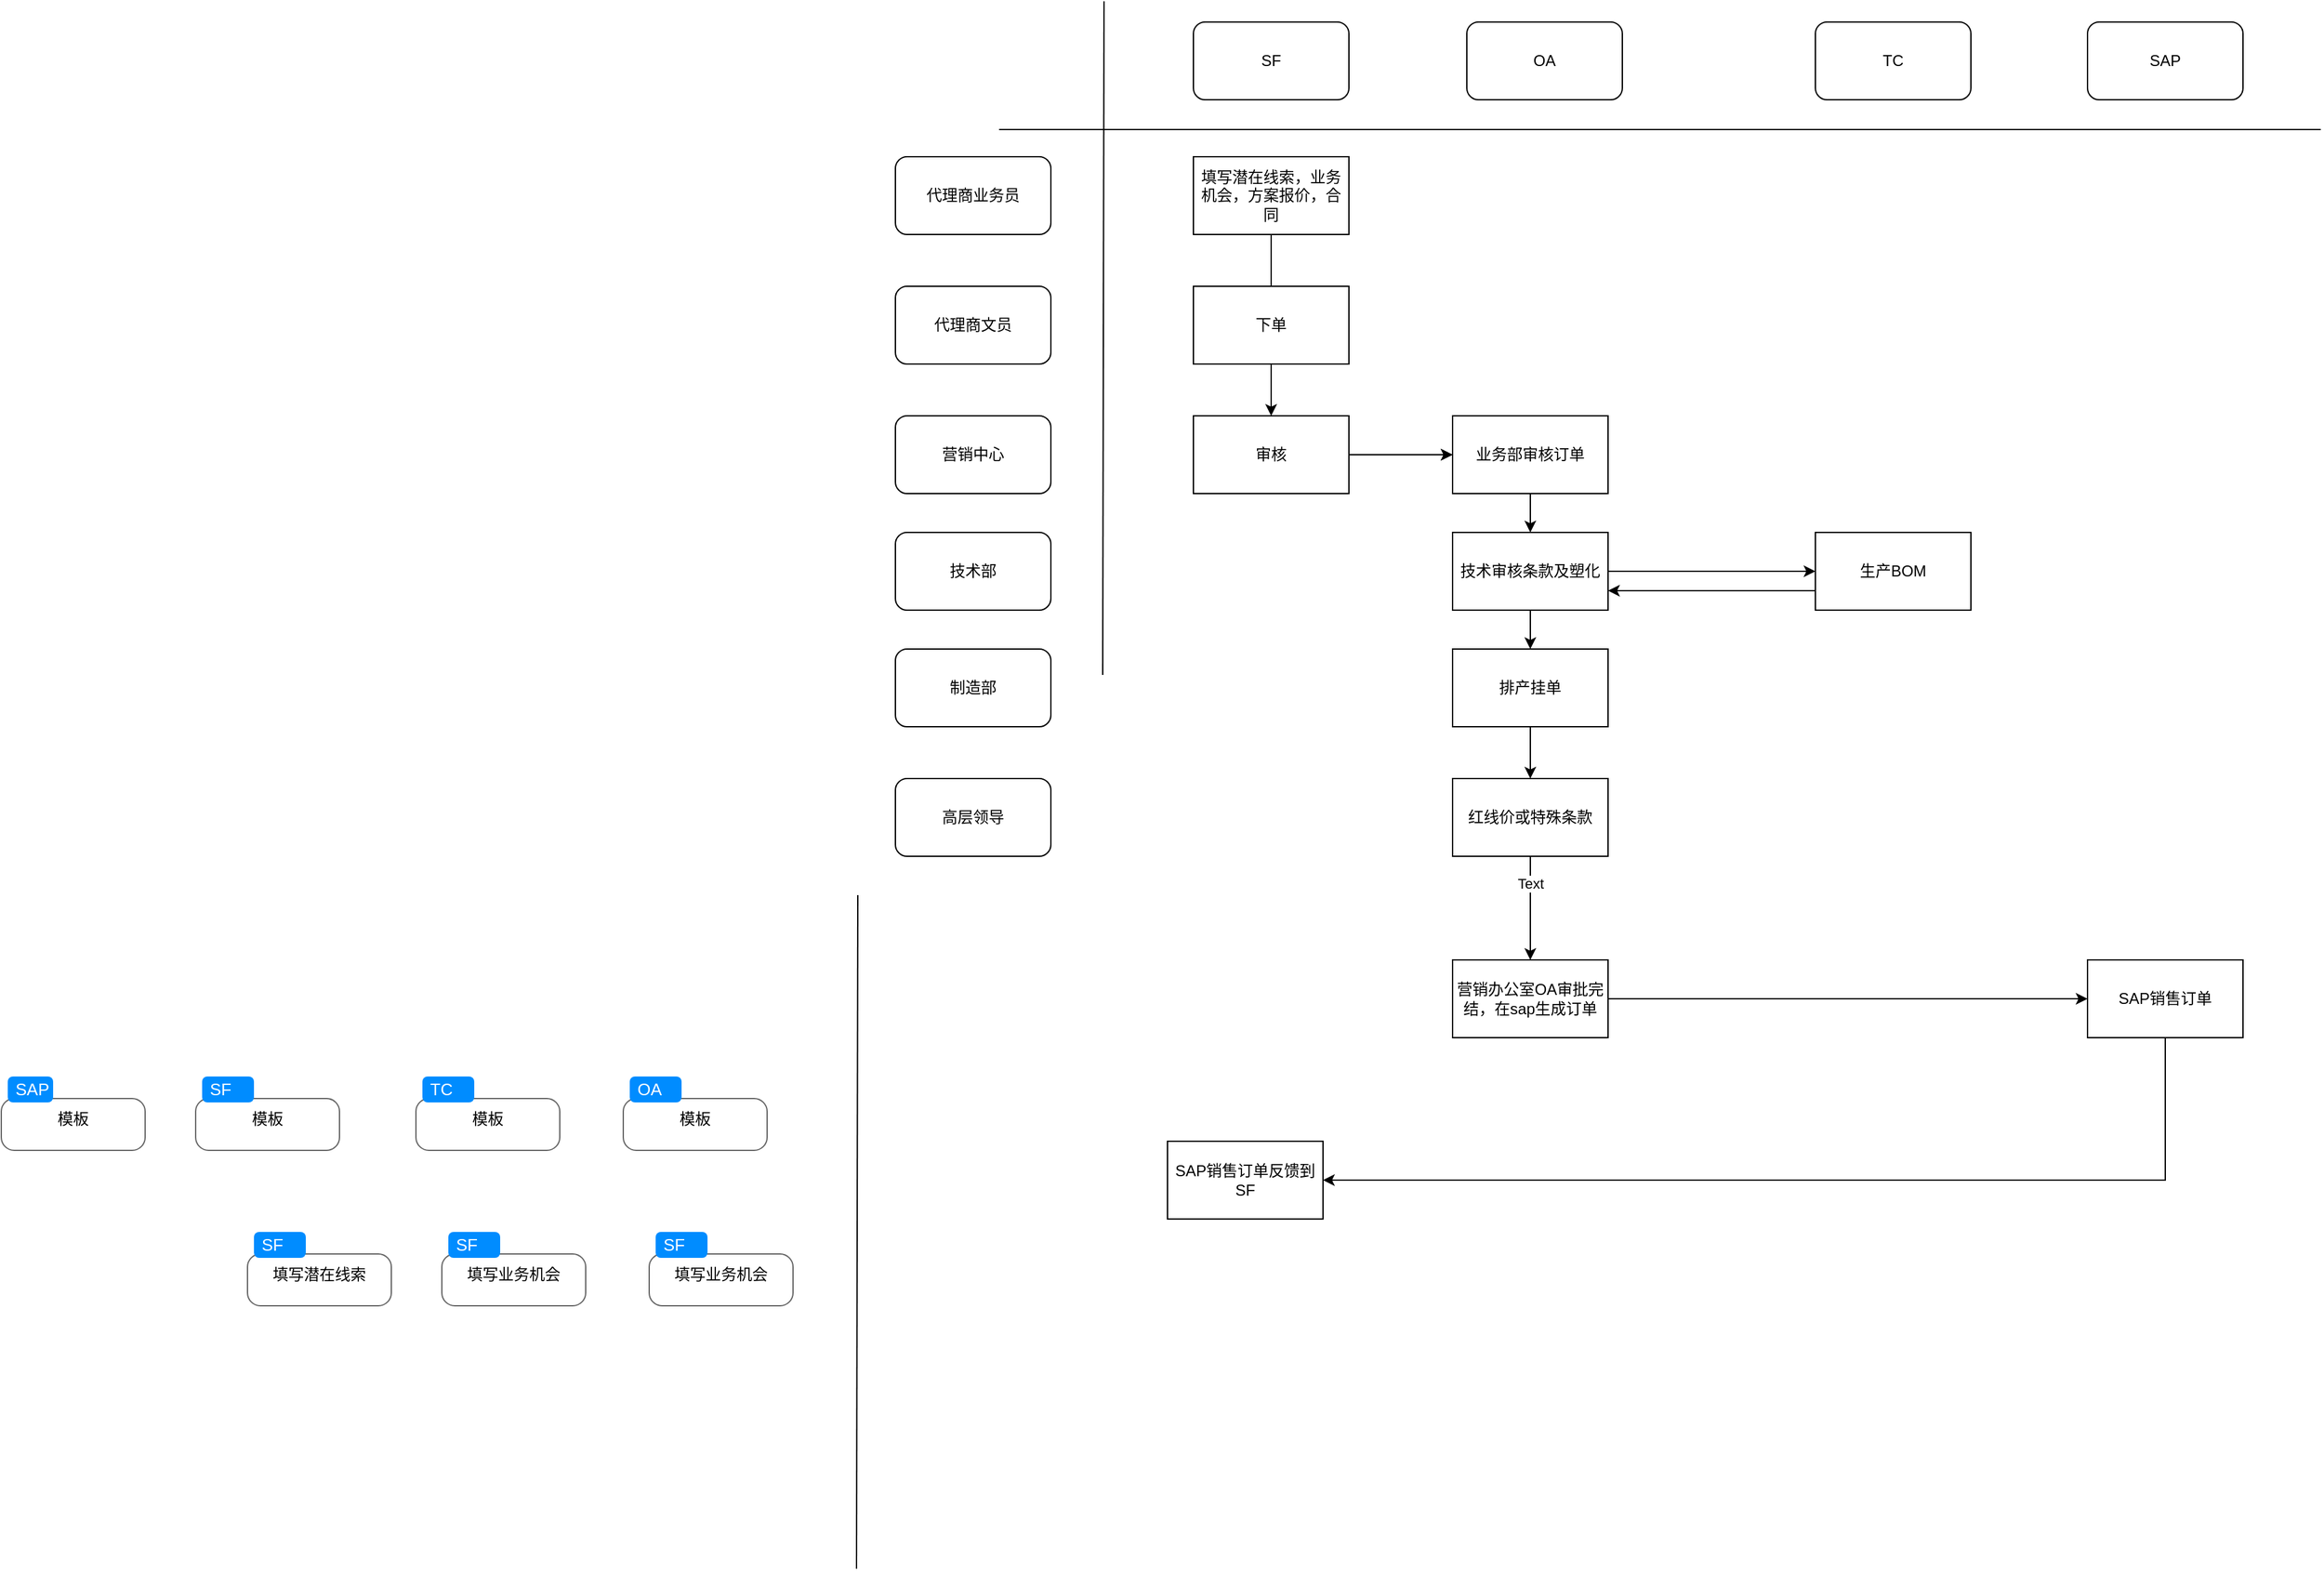 <mxfile version="14.6.1" type="github">
  <diagram id="KoMFrAyxFCFRoVh_BOyE" name="Page-1">
    <mxGraphModel dx="2021" dy="1045" grid="1" gridSize="10" guides="1" tooltips="1" connect="1" arrows="1" fold="1" page="0" pageScale="1" pageWidth="827" pageHeight="1169" math="0" shadow="0">
      <root>
        <mxCell id="0" />
        <mxCell id="1" parent="0" />
        <mxCell id="3frUoIERfnBwtW1OnRKV-5" value="" style="endArrow=none;html=1;" parent="1" edge="1">
          <mxGeometry width="50" height="50" relative="1" as="geometry">
            <mxPoint x="-10" y="89" as="sourcePoint" />
            <mxPoint x="1010" y="89" as="targetPoint" />
          </mxGeometry>
        </mxCell>
        <mxCell id="3frUoIERfnBwtW1OnRKV-6" value="SF" style="rounded=1;whiteSpace=wrap;html=1;" parent="1" vertex="1">
          <mxGeometry x="140" y="6" width="120" height="60" as="geometry" />
        </mxCell>
        <mxCell id="3frUoIERfnBwtW1OnRKV-7" value="OA" style="rounded=1;whiteSpace=wrap;html=1;" parent="1" vertex="1">
          <mxGeometry x="351" y="6" width="120" height="60" as="geometry" />
        </mxCell>
        <mxCell id="3frUoIERfnBwtW1OnRKV-8" value="SAP" style="rounded=1;whiteSpace=wrap;html=1;" parent="1" vertex="1">
          <mxGeometry x="830" y="6" width="120" height="60" as="geometry" />
        </mxCell>
        <mxCell id="3frUoIERfnBwtW1OnRKV-9" value="TC" style="rounded=1;whiteSpace=wrap;html=1;" parent="1" vertex="1">
          <mxGeometry x="620" y="6" width="120" height="60" as="geometry" />
        </mxCell>
        <mxCell id="3frUoIERfnBwtW1OnRKV-10" value="" style="endArrow=none;html=1;" parent="1" edge="1">
          <mxGeometry width="50" height="50" relative="1" as="geometry">
            <mxPoint x="70" y="510" as="sourcePoint" />
            <mxPoint x="71" y="-10" as="targetPoint" />
          </mxGeometry>
        </mxCell>
        <mxCell id="3frUoIERfnBwtW1OnRKV-11" value="代理商业务员" style="rounded=1;whiteSpace=wrap;html=1;" parent="1" vertex="1">
          <mxGeometry x="-90" y="110" width="120" height="60" as="geometry" />
        </mxCell>
        <mxCell id="1v-ZqOwpjgkjk78gl3Ua-7" value="" style="edgeStyle=orthogonalEdgeStyle;rounded=0;orthogonalLoop=1;jettySize=auto;html=1;" edge="1" parent="1" source="3frUoIERfnBwtW1OnRKV-12" target="1v-ZqOwpjgkjk78gl3Ua-5">
          <mxGeometry relative="1" as="geometry" />
        </mxCell>
        <mxCell id="3frUoIERfnBwtW1OnRKV-12" value="填写潜在线索，业务机会，方案报价，合同" style="rounded=0;whiteSpace=wrap;html=1;" parent="1" vertex="1">
          <mxGeometry x="140" y="110" width="120" height="60" as="geometry" />
        </mxCell>
        <mxCell id="3frUoIERfnBwtW1OnRKV-28" value="模板" style="shape=mxgraph.mockup.containers.marginRect;rectMarginTop=10;strokeColor=#666666;strokeWidth=1;dashed=0;rounded=1;arcSize=5;recursiveResize=0;verticalAlign=middle;align=center;" parent="1" vertex="1">
          <mxGeometry x="-780" y="827" width="111" height="50" as="geometry" />
        </mxCell>
        <mxCell id="3frUoIERfnBwtW1OnRKV-29" value="SAP" style="shape=rect;strokeColor=none;fillColor=#008cff;strokeWidth=1;dashed=0;rounded=1;arcSize=20;fontColor=#ffffff;fontSize=13;spacing=2;spacingTop=-2;align=left;autosize=1;spacingLeft=4;resizeWidth=0;resizeHeight=0;perimeter=none;" parent="3frUoIERfnBwtW1OnRKV-28" vertex="1">
          <mxGeometry x="5" y="-7" width="35" height="20" as="geometry" />
        </mxCell>
        <mxCell id="3frUoIERfnBwtW1OnRKV-32" value="模板" style="shape=mxgraph.mockup.containers.marginRect;rectMarginTop=10;strokeColor=#666666;strokeWidth=1;dashed=0;rounded=1;arcSize=5;recursiveResize=0;verticalAlign=middle;align=center;" parent="1" vertex="1">
          <mxGeometry x="-630" y="827" width="111" height="50" as="geometry" />
        </mxCell>
        <mxCell id="3frUoIERfnBwtW1OnRKV-33" value="SF" style="shape=rect;strokeColor=none;fillColor=#008cff;strokeWidth=1;dashed=0;rounded=1;arcSize=20;fontColor=#ffffff;fontSize=13;spacing=2;spacingTop=-2;align=left;autosize=1;spacingLeft=4;resizeWidth=0;resizeHeight=0;perimeter=none;" parent="3frUoIERfnBwtW1OnRKV-32" vertex="1">
          <mxGeometry x="5" y="-7" width="40" height="20" as="geometry" />
        </mxCell>
        <mxCell id="3frUoIERfnBwtW1OnRKV-34" value="模板" style="shape=mxgraph.mockup.containers.marginRect;rectMarginTop=10;strokeColor=#666666;strokeWidth=1;dashed=0;rounded=1;arcSize=5;recursiveResize=0;verticalAlign=middle;align=center;" parent="1" vertex="1">
          <mxGeometry x="-460" y="827" width="111" height="50" as="geometry" />
        </mxCell>
        <mxCell id="3frUoIERfnBwtW1OnRKV-35" value="TC" style="shape=rect;strokeColor=none;fillColor=#008cff;strokeWidth=1;dashed=0;rounded=1;arcSize=20;fontColor=#ffffff;fontSize=13;spacing=2;spacingTop=-2;align=left;autosize=1;spacingLeft=4;resizeWidth=0;resizeHeight=0;perimeter=none;" parent="3frUoIERfnBwtW1OnRKV-34" vertex="1">
          <mxGeometry x="5" y="-7" width="40" height="20" as="geometry" />
        </mxCell>
        <mxCell id="3frUoIERfnBwtW1OnRKV-36" value="模板" style="shape=mxgraph.mockup.containers.marginRect;rectMarginTop=10;strokeColor=#666666;strokeWidth=1;dashed=0;rounded=1;arcSize=5;recursiveResize=0;verticalAlign=middle;align=center;" parent="1" vertex="1">
          <mxGeometry x="-300" y="827" width="111" height="50" as="geometry" />
        </mxCell>
        <mxCell id="3frUoIERfnBwtW1OnRKV-37" value="OA" style="shape=rect;strokeColor=none;fillColor=#008cff;strokeWidth=1;dashed=0;rounded=1;arcSize=20;fontColor=#ffffff;fontSize=13;spacing=2;spacingTop=-2;align=left;autosize=1;spacingLeft=4;resizeWidth=0;resizeHeight=0;perimeter=none;" parent="3frUoIERfnBwtW1OnRKV-36" vertex="1">
          <mxGeometry x="5" y="-7" width="40" height="20" as="geometry" />
        </mxCell>
        <mxCell id="3frUoIERfnBwtW1OnRKV-38" value="填写潜在线索" style="shape=mxgraph.mockup.containers.marginRect;rectMarginTop=10;strokeColor=#666666;strokeWidth=1;dashed=0;rounded=1;arcSize=5;recursiveResize=0;verticalAlign=middle;align=center;" parent="1" vertex="1">
          <mxGeometry x="-590" y="947" width="111" height="50" as="geometry" />
        </mxCell>
        <mxCell id="3frUoIERfnBwtW1OnRKV-39" value="SF" style="shape=rect;strokeColor=none;fillColor=#008cff;strokeWidth=1;dashed=0;rounded=1;arcSize=20;fontColor=#ffffff;fontSize=13;spacing=2;spacingTop=-2;align=left;autosize=1;spacingLeft=4;resizeWidth=0;resizeHeight=0;perimeter=none;" parent="3frUoIERfnBwtW1OnRKV-38" vertex="1">
          <mxGeometry x="5" y="-7" width="40" height="20" as="geometry" />
        </mxCell>
        <mxCell id="3frUoIERfnBwtW1OnRKV-40" value="" style="endArrow=none;html=1;" parent="1" edge="1">
          <mxGeometry width="50" height="50" relative="1" as="geometry">
            <mxPoint x="-120" y="1200" as="sourcePoint" />
            <mxPoint x="-119" y="680" as="targetPoint" />
          </mxGeometry>
        </mxCell>
        <mxCell id="3frUoIERfnBwtW1OnRKV-41" value="填写业务机会" style="shape=mxgraph.mockup.containers.marginRect;rectMarginTop=10;strokeColor=#666666;strokeWidth=1;dashed=0;rounded=1;arcSize=5;recursiveResize=0;verticalAlign=middle;align=center;" parent="1" vertex="1">
          <mxGeometry x="-440" y="947" width="111" height="50" as="geometry" />
        </mxCell>
        <mxCell id="3frUoIERfnBwtW1OnRKV-42" value="SF" style="shape=rect;strokeColor=none;fillColor=#008cff;strokeWidth=1;dashed=0;rounded=1;arcSize=20;fontColor=#ffffff;fontSize=13;spacing=2;spacingTop=-2;align=left;autosize=1;spacingLeft=4;resizeWidth=0;resizeHeight=0;perimeter=none;" parent="3frUoIERfnBwtW1OnRKV-41" vertex="1">
          <mxGeometry x="5" y="-7" width="40" height="20" as="geometry" />
        </mxCell>
        <mxCell id="3frUoIERfnBwtW1OnRKV-43" value="填写业务机会" style="shape=mxgraph.mockup.containers.marginRect;rectMarginTop=10;strokeColor=#666666;strokeWidth=1;dashed=0;rounded=1;arcSize=5;recursiveResize=0;verticalAlign=middle;align=center;" parent="1" vertex="1">
          <mxGeometry x="-280" y="947" width="111" height="50" as="geometry" />
        </mxCell>
        <mxCell id="3frUoIERfnBwtW1OnRKV-44" value="SF" style="shape=rect;strokeColor=none;fillColor=#008cff;strokeWidth=1;dashed=0;rounded=1;arcSize=20;fontColor=#ffffff;fontSize=13;spacing=2;spacingTop=-2;align=left;autosize=1;spacingLeft=4;resizeWidth=0;resizeHeight=0;perimeter=none;" parent="3frUoIERfnBwtW1OnRKV-43" vertex="1">
          <mxGeometry x="5" y="-7" width="40" height="20" as="geometry" />
        </mxCell>
        <mxCell id="1v-ZqOwpjgkjk78gl3Ua-1" value="下单" style="rounded=0;whiteSpace=wrap;html=1;" vertex="1" parent="1">
          <mxGeometry x="140" y="210" width="120" height="60" as="geometry" />
        </mxCell>
        <mxCell id="1v-ZqOwpjgkjk78gl3Ua-2" value="营销中心" style="rounded=1;whiteSpace=wrap;html=1;" vertex="1" parent="1">
          <mxGeometry x="-90" y="310" width="120" height="60" as="geometry" />
        </mxCell>
        <mxCell id="1v-ZqOwpjgkjk78gl3Ua-3" value="技术部" style="rounded=1;whiteSpace=wrap;html=1;" vertex="1" parent="1">
          <mxGeometry x="-90" y="400" width="120" height="60" as="geometry" />
        </mxCell>
        <mxCell id="1v-ZqOwpjgkjk78gl3Ua-4" value="代理商文员" style="rounded=1;whiteSpace=wrap;html=1;" vertex="1" parent="1">
          <mxGeometry x="-90" y="210" width="120" height="60" as="geometry" />
        </mxCell>
        <mxCell id="1v-ZqOwpjgkjk78gl3Ua-9" value="" style="edgeStyle=orthogonalEdgeStyle;rounded=0;orthogonalLoop=1;jettySize=auto;html=1;" edge="1" parent="1" source="1v-ZqOwpjgkjk78gl3Ua-5" target="1v-ZqOwpjgkjk78gl3Ua-8">
          <mxGeometry relative="1" as="geometry" />
        </mxCell>
        <mxCell id="1v-ZqOwpjgkjk78gl3Ua-23" value="" style="edgeStyle=orthogonalEdgeStyle;rounded=0;orthogonalLoop=1;jettySize=auto;html=1;" edge="1" parent="1" source="1v-ZqOwpjgkjk78gl3Ua-5" target="1v-ZqOwpjgkjk78gl3Ua-8">
          <mxGeometry relative="1" as="geometry" />
        </mxCell>
        <mxCell id="1v-ZqOwpjgkjk78gl3Ua-5" value="审核" style="rounded=0;whiteSpace=wrap;html=1;" vertex="1" parent="1">
          <mxGeometry x="140" y="310" width="120" height="60" as="geometry" />
        </mxCell>
        <mxCell id="1v-ZqOwpjgkjk78gl3Ua-14" value="" style="edgeStyle=orthogonalEdgeStyle;rounded=0;orthogonalLoop=1;jettySize=auto;html=1;" edge="1" parent="1" source="1v-ZqOwpjgkjk78gl3Ua-8" target="1v-ZqOwpjgkjk78gl3Ua-13">
          <mxGeometry relative="1" as="geometry" />
        </mxCell>
        <mxCell id="1v-ZqOwpjgkjk78gl3Ua-8" value="业务部审核订单" style="rounded=0;whiteSpace=wrap;html=1;" vertex="1" parent="1">
          <mxGeometry x="340" y="310" width="120" height="60" as="geometry" />
        </mxCell>
        <mxCell id="1v-ZqOwpjgkjk78gl3Ua-11" value="制造部" style="rounded=1;whiteSpace=wrap;html=1;" vertex="1" parent="1">
          <mxGeometry x="-90" y="490" width="120" height="60" as="geometry" />
        </mxCell>
        <mxCell id="1v-ZqOwpjgkjk78gl3Ua-12" value="高层领导" style="rounded=1;whiteSpace=wrap;html=1;" vertex="1" parent="1">
          <mxGeometry x="-90" y="590" width="120" height="60" as="geometry" />
        </mxCell>
        <mxCell id="1v-ZqOwpjgkjk78gl3Ua-17" value="" style="edgeStyle=orthogonalEdgeStyle;rounded=0;orthogonalLoop=1;jettySize=auto;html=1;" edge="1" parent="1" source="1v-ZqOwpjgkjk78gl3Ua-13" target="1v-ZqOwpjgkjk78gl3Ua-16">
          <mxGeometry relative="1" as="geometry" />
        </mxCell>
        <mxCell id="1v-ZqOwpjgkjk78gl3Ua-21" value="" style="edgeStyle=orthogonalEdgeStyle;rounded=0;orthogonalLoop=1;jettySize=auto;html=1;" edge="1" parent="1" source="1v-ZqOwpjgkjk78gl3Ua-13" target="1v-ZqOwpjgkjk78gl3Ua-20">
          <mxGeometry relative="1" as="geometry" />
        </mxCell>
        <mxCell id="1v-ZqOwpjgkjk78gl3Ua-13" value="技术审核条款及塑化" style="rounded=0;whiteSpace=wrap;html=1;" vertex="1" parent="1">
          <mxGeometry x="340" y="400" width="120" height="60" as="geometry" />
        </mxCell>
        <mxCell id="1v-ZqOwpjgkjk78gl3Ua-19" value="" style="edgeStyle=orthogonalEdgeStyle;rounded=0;orthogonalLoop=1;jettySize=auto;html=1;" edge="1" parent="1" source="1v-ZqOwpjgkjk78gl3Ua-16" target="1v-ZqOwpjgkjk78gl3Ua-18">
          <mxGeometry relative="1" as="geometry" />
        </mxCell>
        <mxCell id="1v-ZqOwpjgkjk78gl3Ua-16" value="排产挂单" style="rounded=0;whiteSpace=wrap;html=1;" vertex="1" parent="1">
          <mxGeometry x="340" y="490" width="120" height="60" as="geometry" />
        </mxCell>
        <mxCell id="1v-ZqOwpjgkjk78gl3Ua-26" value="" style="edgeStyle=orthogonalEdgeStyle;rounded=0;orthogonalLoop=1;jettySize=auto;html=1;" edge="1" parent="1" source="1v-ZqOwpjgkjk78gl3Ua-18" target="1v-ZqOwpjgkjk78gl3Ua-25">
          <mxGeometry relative="1" as="geometry" />
        </mxCell>
        <mxCell id="1v-ZqOwpjgkjk78gl3Ua-27" value="Text" style="edgeLabel;html=1;align=center;verticalAlign=middle;resizable=0;points=[];" vertex="1" connectable="0" parent="1v-ZqOwpjgkjk78gl3Ua-26">
          <mxGeometry x="-0.484" y="1" relative="1" as="geometry">
            <mxPoint x="-1" as="offset" />
          </mxGeometry>
        </mxCell>
        <mxCell id="1v-ZqOwpjgkjk78gl3Ua-18" value="红线价或特殊条款" style="rounded=0;whiteSpace=wrap;html=1;" vertex="1" parent="1">
          <mxGeometry x="340" y="590" width="120" height="60" as="geometry" />
        </mxCell>
        <mxCell id="1v-ZqOwpjgkjk78gl3Ua-20" value="生产BOM" style="rounded=0;whiteSpace=wrap;html=1;" vertex="1" parent="1">
          <mxGeometry x="620" y="400" width="120" height="60" as="geometry" />
        </mxCell>
        <mxCell id="1v-ZqOwpjgkjk78gl3Ua-22" value="" style="endArrow=classic;html=1;entryX=1;entryY=0.75;entryDx=0;entryDy=0;exitX=0;exitY=0.75;exitDx=0;exitDy=0;" edge="1" parent="1" source="1v-ZqOwpjgkjk78gl3Ua-20" target="1v-ZqOwpjgkjk78gl3Ua-13">
          <mxGeometry width="50" height="50" relative="1" as="geometry">
            <mxPoint x="730" y="610" as="sourcePoint" />
            <mxPoint x="780" y="560" as="targetPoint" />
          </mxGeometry>
        </mxCell>
        <mxCell id="1v-ZqOwpjgkjk78gl3Ua-29" value="" style="edgeStyle=orthogonalEdgeStyle;rounded=0;orthogonalLoop=1;jettySize=auto;html=1;" edge="1" parent="1" source="1v-ZqOwpjgkjk78gl3Ua-25" target="1v-ZqOwpjgkjk78gl3Ua-28">
          <mxGeometry relative="1" as="geometry" />
        </mxCell>
        <mxCell id="1v-ZqOwpjgkjk78gl3Ua-25" value="营销办公室OA审批完结，在sap生成订单" style="rounded=0;whiteSpace=wrap;html=1;" vertex="1" parent="1">
          <mxGeometry x="340" y="730" width="120" height="60" as="geometry" />
        </mxCell>
        <mxCell id="1v-ZqOwpjgkjk78gl3Ua-32" value="" style="edgeStyle=orthogonalEdgeStyle;rounded=0;orthogonalLoop=1;jettySize=auto;html=1;" edge="1" parent="1" source="1v-ZqOwpjgkjk78gl3Ua-28" target="1v-ZqOwpjgkjk78gl3Ua-31">
          <mxGeometry relative="1" as="geometry">
            <Array as="points">
              <mxPoint x="890" y="900" />
            </Array>
          </mxGeometry>
        </mxCell>
        <mxCell id="1v-ZqOwpjgkjk78gl3Ua-28" value="SAP销售订单" style="rounded=0;whiteSpace=wrap;html=1;" vertex="1" parent="1">
          <mxGeometry x="830" y="730" width="120" height="60" as="geometry" />
        </mxCell>
        <mxCell id="1v-ZqOwpjgkjk78gl3Ua-31" value="SAP销售订单反馈到SF" style="rounded=0;whiteSpace=wrap;html=1;" vertex="1" parent="1">
          <mxGeometry x="120" y="870" width="120" height="60" as="geometry" />
        </mxCell>
      </root>
    </mxGraphModel>
  </diagram>
</mxfile>

